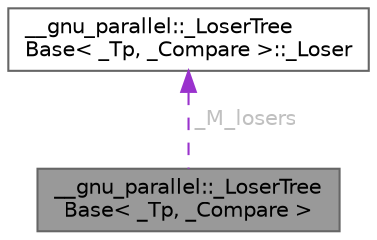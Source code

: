 digraph "__gnu_parallel::_LoserTreeBase&lt; _Tp, _Compare &gt;"
{
 // LATEX_PDF_SIZE
  bgcolor="transparent";
  edge [fontname=Helvetica,fontsize=10,labelfontname=Helvetica,labelfontsize=10];
  node [fontname=Helvetica,fontsize=10,shape=box,height=0.2,width=0.4];
  Node1 [id="Node000001",label="__gnu_parallel::_LoserTree\lBase\< _Tp, _Compare \>",height=0.2,width=0.4,color="gray40", fillcolor="grey60", style="filled", fontcolor="black",tooltip="Guarded loser/tournament tree."];
  Node2 -> Node1 [id="edge1_Node000001_Node000002",dir="back",color="darkorchid3",style="dashed",tooltip=" ",label=" _M_losers",fontcolor="grey" ];
  Node2 [id="Node000002",label="__gnu_parallel::_LoserTree\lBase\< _Tp, _Compare \>::_Loser",height=0.2,width=0.4,color="gray40", fillcolor="white", style="filled",URL="$struct____gnu__parallel_1_1___loser_tree_base_1_1___loser.html",tooltip="Internal representation of a _LoserTree element."];
}
